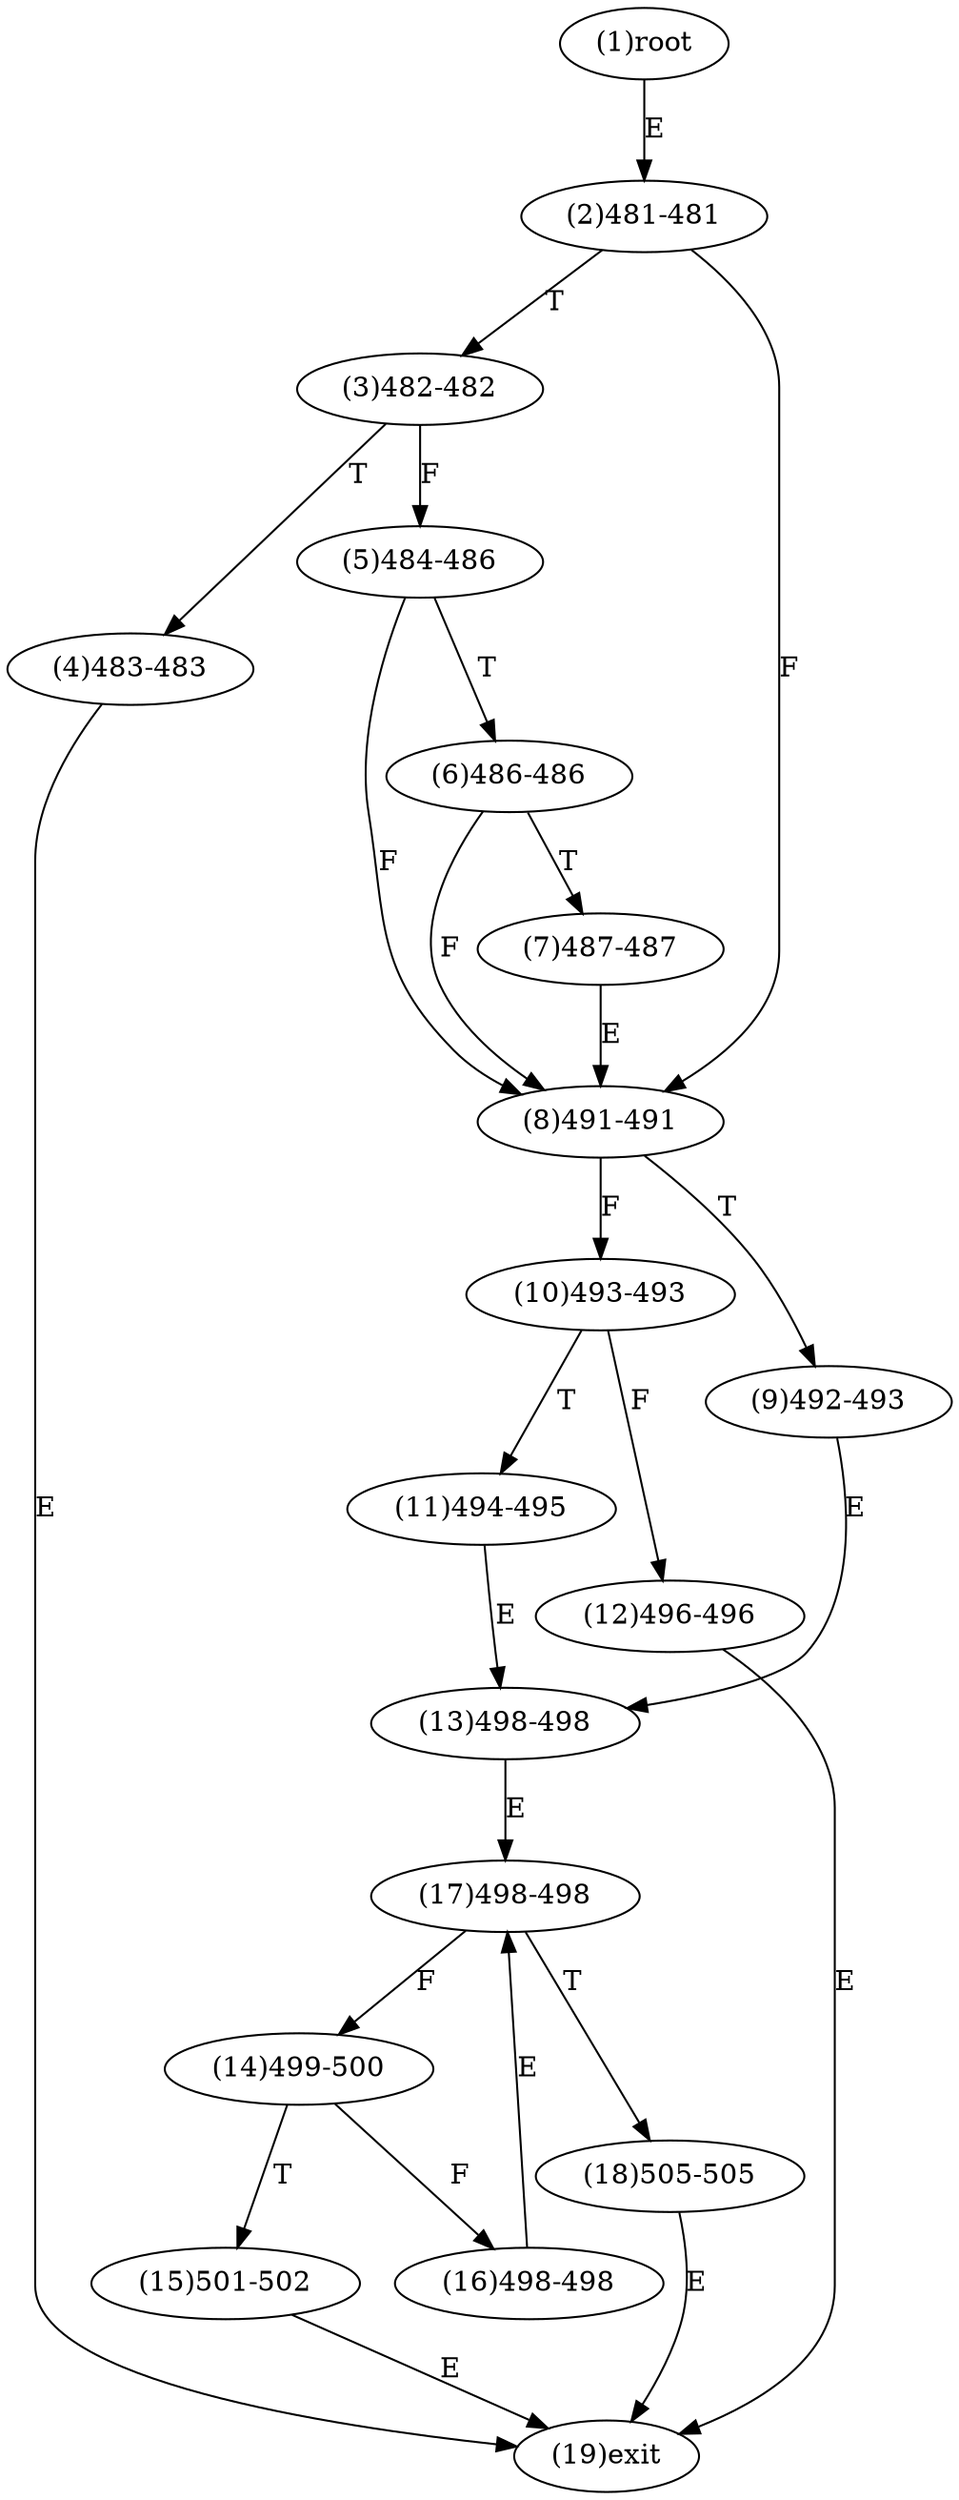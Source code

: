 digraph "" { 
1[ label="(1)root"];
2[ label="(2)481-481"];
3[ label="(3)482-482"];
4[ label="(4)483-483"];
5[ label="(5)484-486"];
6[ label="(6)486-486"];
7[ label="(7)487-487"];
8[ label="(8)491-491"];
9[ label="(9)492-493"];
10[ label="(10)493-493"];
11[ label="(11)494-495"];
12[ label="(12)496-496"];
13[ label="(13)498-498"];
14[ label="(14)499-500"];
15[ label="(15)501-502"];
17[ label="(17)498-498"];
16[ label="(16)498-498"];
19[ label="(19)exit"];
18[ label="(18)505-505"];
1->2[ label="E"];
2->8[ label="F"];
2->3[ label="T"];
3->5[ label="F"];
3->4[ label="T"];
4->19[ label="E"];
5->8[ label="F"];
5->6[ label="T"];
6->8[ label="F"];
6->7[ label="T"];
7->8[ label="E"];
8->10[ label="F"];
8->9[ label="T"];
9->13[ label="E"];
10->12[ label="F"];
10->11[ label="T"];
11->13[ label="E"];
12->19[ label="E"];
13->17[ label="E"];
14->16[ label="F"];
14->15[ label="T"];
15->19[ label="E"];
16->17[ label="E"];
17->14[ label="F"];
17->18[ label="T"];
18->19[ label="E"];
}